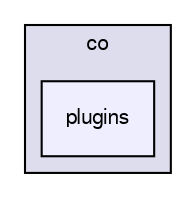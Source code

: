 digraph G {
  compound=true
  node [ fontsize="10", fontname="FreeSans"];
  edge [ labelfontsize="10", labelfontname="FreeSans"];
  subgraph clusterdir_92a5bfb72c56cb71217d537ddbe5e3a2 {
    graph [ bgcolor="#ddddee", pencolor="black", label="co" fontname="FreeSans", fontsize="10", URL="dir_92a5bfb72c56cb71217d537ddbe5e3a2.html"]
  dir_0bc129a1851d30eb3dcff7a7f1db58c8 [shape=box, label="plugins", style="filled", fillcolor="#eeeeff", pencolor="black", URL="dir_0bc129a1851d30eb3dcff7a7f1db58c8.html"];
  }
}
